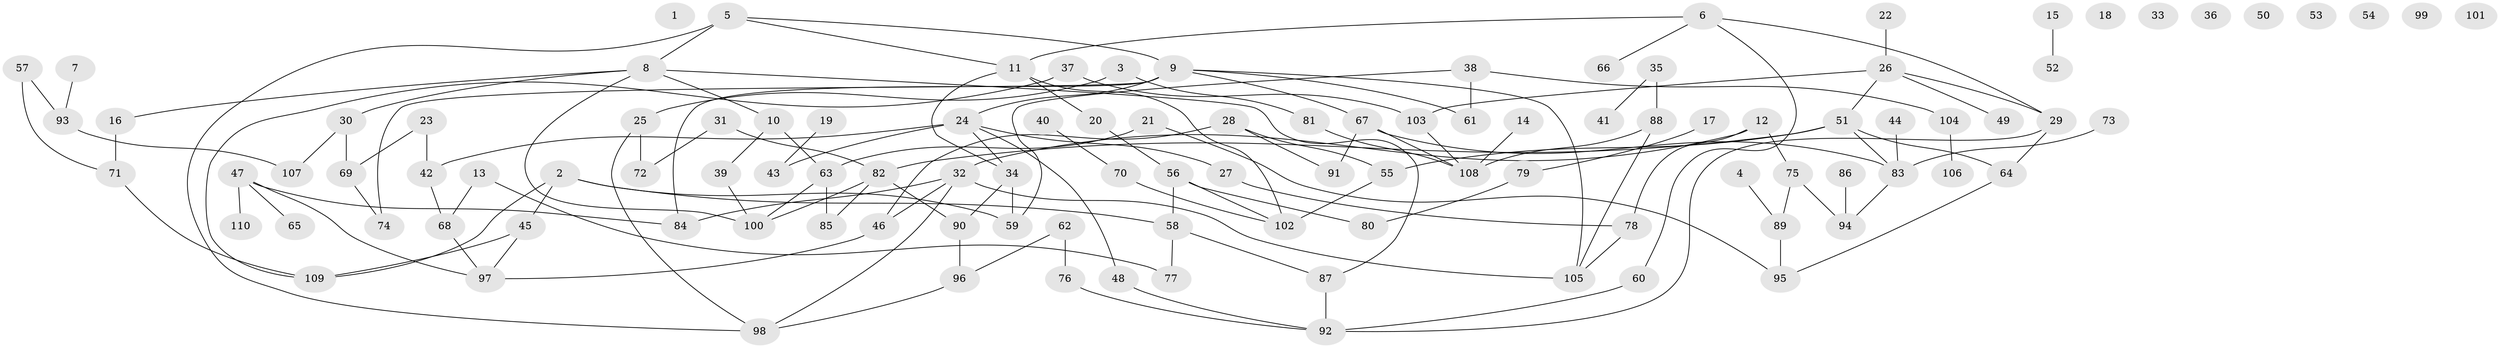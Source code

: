 // coarse degree distribution, {0: 0.12162162162162163, 4: 0.1891891891891892, 2: 0.17567567567567569, 1: 0.20270270270270271, 9: 0.013513513513513514, 6: 0.05405405405405406, 7: 0.04054054054054054, 3: 0.17567567567567569, 5: 0.02702702702702703}
// Generated by graph-tools (version 1.1) at 2025/41/03/06/25 10:41:19]
// undirected, 110 vertices, 140 edges
graph export_dot {
graph [start="1"]
  node [color=gray90,style=filled];
  1;
  2;
  3;
  4;
  5;
  6;
  7;
  8;
  9;
  10;
  11;
  12;
  13;
  14;
  15;
  16;
  17;
  18;
  19;
  20;
  21;
  22;
  23;
  24;
  25;
  26;
  27;
  28;
  29;
  30;
  31;
  32;
  33;
  34;
  35;
  36;
  37;
  38;
  39;
  40;
  41;
  42;
  43;
  44;
  45;
  46;
  47;
  48;
  49;
  50;
  51;
  52;
  53;
  54;
  55;
  56;
  57;
  58;
  59;
  60;
  61;
  62;
  63;
  64;
  65;
  66;
  67;
  68;
  69;
  70;
  71;
  72;
  73;
  74;
  75;
  76;
  77;
  78;
  79;
  80;
  81;
  82;
  83;
  84;
  85;
  86;
  87;
  88;
  89;
  90;
  91;
  92;
  93;
  94;
  95;
  96;
  97;
  98;
  99;
  100;
  101;
  102;
  103;
  104;
  105;
  106;
  107;
  108;
  109;
  110;
  2 -- 45;
  2 -- 58;
  2 -- 59;
  2 -- 109;
  3 -- 25;
  3 -- 81;
  4 -- 89;
  5 -- 8;
  5 -- 9;
  5 -- 11;
  5 -- 98;
  6 -- 11;
  6 -- 29;
  6 -- 60;
  6 -- 66;
  7 -- 93;
  8 -- 10;
  8 -- 16;
  8 -- 30;
  8 -- 87;
  8 -- 100;
  9 -- 24;
  9 -- 61;
  9 -- 67;
  9 -- 74;
  9 -- 84;
  9 -- 105;
  10 -- 39;
  10 -- 63;
  11 -- 20;
  11 -- 34;
  11 -- 102;
  12 -- 32;
  12 -- 75;
  12 -- 78;
  13 -- 68;
  13 -- 77;
  14 -- 108;
  15 -- 52;
  16 -- 71;
  17 -- 79;
  19 -- 43;
  20 -- 56;
  21 -- 63;
  21 -- 95;
  22 -- 26;
  23 -- 42;
  23 -- 69;
  24 -- 27;
  24 -- 34;
  24 -- 42;
  24 -- 43;
  24 -- 48;
  25 -- 72;
  25 -- 98;
  26 -- 29;
  26 -- 49;
  26 -- 51;
  26 -- 103;
  27 -- 78;
  28 -- 46;
  28 -- 55;
  28 -- 91;
  29 -- 64;
  29 -- 92;
  30 -- 69;
  30 -- 107;
  31 -- 72;
  31 -- 82;
  32 -- 46;
  32 -- 84;
  32 -- 98;
  32 -- 105;
  34 -- 59;
  34 -- 90;
  35 -- 41;
  35 -- 88;
  37 -- 103;
  37 -- 109;
  38 -- 59;
  38 -- 61;
  38 -- 104;
  39 -- 100;
  40 -- 70;
  42 -- 68;
  44 -- 83;
  45 -- 97;
  45 -- 109;
  46 -- 97;
  47 -- 65;
  47 -- 84;
  47 -- 97;
  47 -- 110;
  48 -- 92;
  51 -- 55;
  51 -- 64;
  51 -- 82;
  51 -- 83;
  55 -- 102;
  56 -- 58;
  56 -- 80;
  56 -- 102;
  57 -- 71;
  57 -- 93;
  58 -- 77;
  58 -- 87;
  60 -- 92;
  62 -- 76;
  62 -- 96;
  63 -- 85;
  63 -- 100;
  64 -- 95;
  67 -- 83;
  67 -- 91;
  67 -- 108;
  68 -- 97;
  69 -- 74;
  70 -- 102;
  71 -- 109;
  73 -- 83;
  75 -- 89;
  75 -- 94;
  76 -- 92;
  78 -- 105;
  79 -- 80;
  81 -- 108;
  82 -- 85;
  82 -- 90;
  82 -- 100;
  83 -- 94;
  86 -- 94;
  87 -- 92;
  88 -- 105;
  88 -- 108;
  89 -- 95;
  90 -- 96;
  93 -- 107;
  96 -- 98;
  103 -- 108;
  104 -- 106;
}
